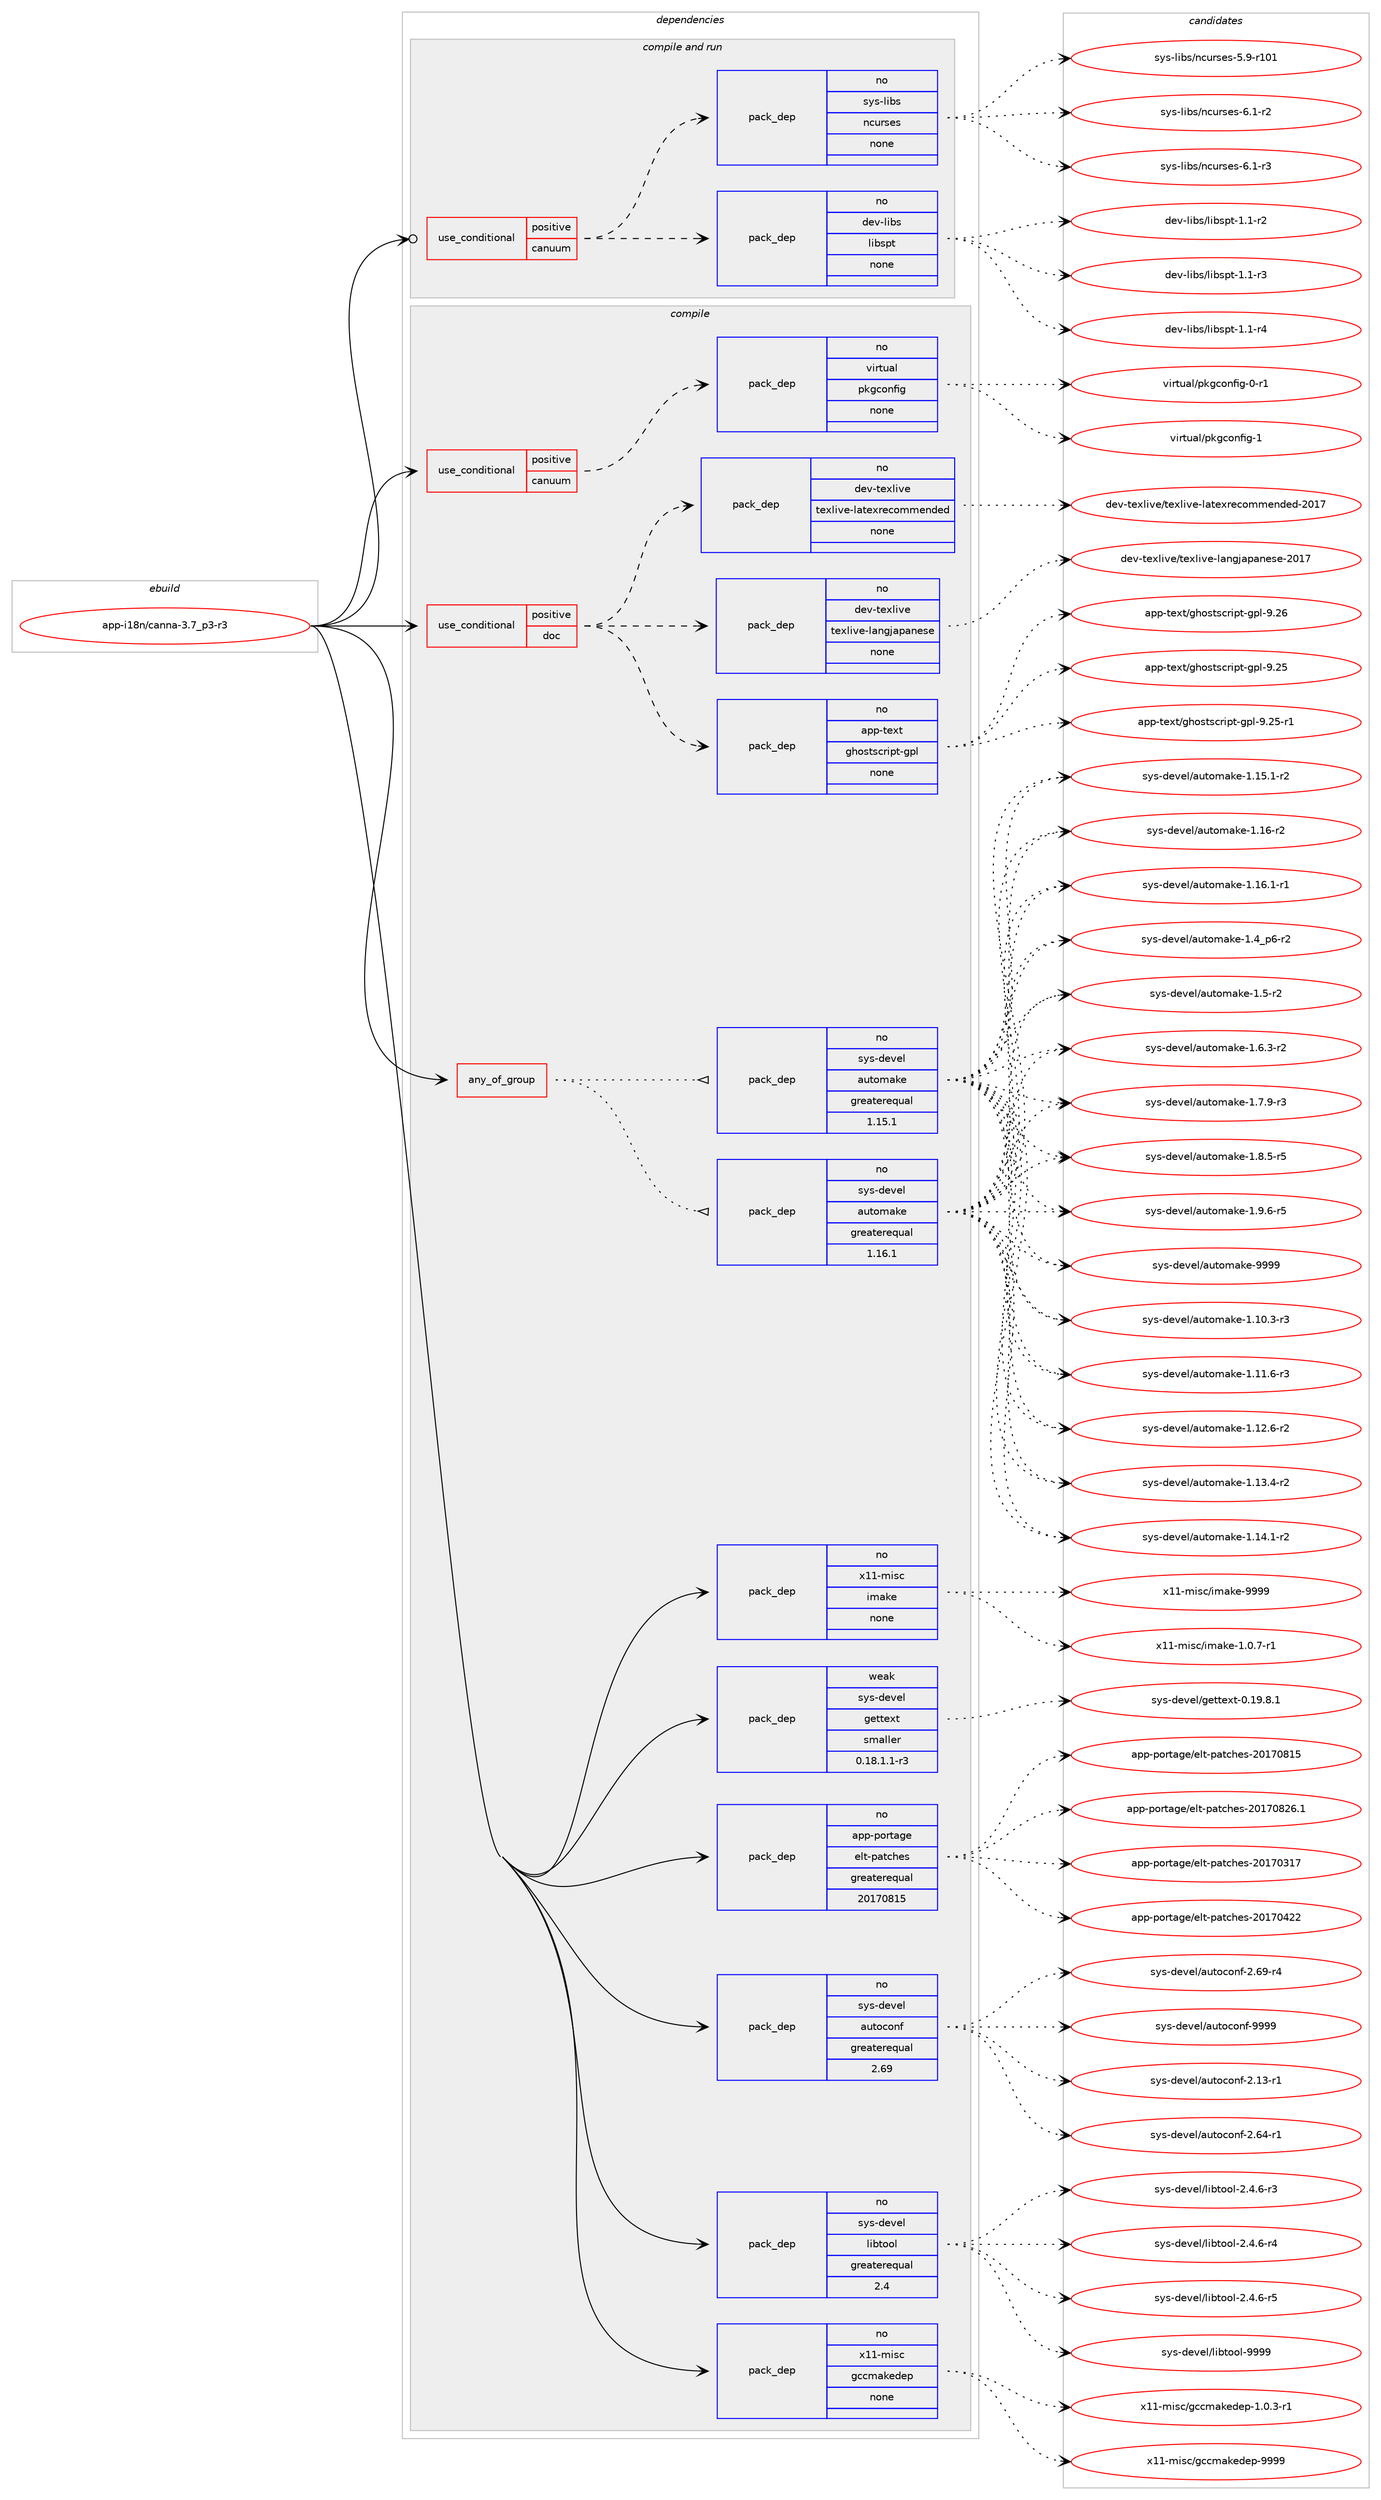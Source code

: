 digraph prolog {

# *************
# Graph options
# *************

newrank=true;
concentrate=true;
compound=true;
graph [rankdir=LR,fontname=Helvetica,fontsize=10,ranksep=1.5];#, ranksep=2.5, nodesep=0.2];
edge  [arrowhead=vee];
node  [fontname=Helvetica,fontsize=10];

# **********
# The ebuild
# **********

subgraph cluster_leftcol {
color=gray;
rank=same;
label=<<i>ebuild</i>>;
id [label="app-i18n/canna-3.7_p3-r3", color=red, width=4, href="../app-i18n/canna-3.7_p3-r3.svg"];
}

# ****************
# The dependencies
# ****************

subgraph cluster_midcol {
color=gray;
label=<<i>dependencies</i>>;
subgraph cluster_compile {
fillcolor="#eeeeee";
style=filled;
label=<<i>compile</i>>;
subgraph any19555 {
dependency1294339 [label=<<TABLE BORDER="0" CELLBORDER="1" CELLSPACING="0" CELLPADDING="4"><TR><TD CELLPADDING="10">any_of_group</TD></TR></TABLE>>, shape=none, color=red];subgraph pack921784 {
dependency1294340 [label=<<TABLE BORDER="0" CELLBORDER="1" CELLSPACING="0" CELLPADDING="4" WIDTH="220"><TR><TD ROWSPAN="6" CELLPADDING="30">pack_dep</TD></TR><TR><TD WIDTH="110">no</TD></TR><TR><TD>sys-devel</TD></TR><TR><TD>automake</TD></TR><TR><TD>greaterequal</TD></TR><TR><TD>1.16.1</TD></TR></TABLE>>, shape=none, color=blue];
}
dependency1294339:e -> dependency1294340:w [weight=20,style="dotted",arrowhead="oinv"];
subgraph pack921785 {
dependency1294341 [label=<<TABLE BORDER="0" CELLBORDER="1" CELLSPACING="0" CELLPADDING="4" WIDTH="220"><TR><TD ROWSPAN="6" CELLPADDING="30">pack_dep</TD></TR><TR><TD WIDTH="110">no</TD></TR><TR><TD>sys-devel</TD></TR><TR><TD>automake</TD></TR><TR><TD>greaterequal</TD></TR><TR><TD>1.15.1</TD></TR></TABLE>>, shape=none, color=blue];
}
dependency1294339:e -> dependency1294341:w [weight=20,style="dotted",arrowhead="oinv"];
}
id:e -> dependency1294339:w [weight=20,style="solid",arrowhead="vee"];
subgraph cond352462 {
dependency1294342 [label=<<TABLE BORDER="0" CELLBORDER="1" CELLSPACING="0" CELLPADDING="4"><TR><TD ROWSPAN="3" CELLPADDING="10">use_conditional</TD></TR><TR><TD>positive</TD></TR><TR><TD>canuum</TD></TR></TABLE>>, shape=none, color=red];
subgraph pack921786 {
dependency1294343 [label=<<TABLE BORDER="0" CELLBORDER="1" CELLSPACING="0" CELLPADDING="4" WIDTH="220"><TR><TD ROWSPAN="6" CELLPADDING="30">pack_dep</TD></TR><TR><TD WIDTH="110">no</TD></TR><TR><TD>virtual</TD></TR><TR><TD>pkgconfig</TD></TR><TR><TD>none</TD></TR><TR><TD></TD></TR></TABLE>>, shape=none, color=blue];
}
dependency1294342:e -> dependency1294343:w [weight=20,style="dashed",arrowhead="vee"];
}
id:e -> dependency1294342:w [weight=20,style="solid",arrowhead="vee"];
subgraph cond352463 {
dependency1294344 [label=<<TABLE BORDER="0" CELLBORDER="1" CELLSPACING="0" CELLPADDING="4"><TR><TD ROWSPAN="3" CELLPADDING="10">use_conditional</TD></TR><TR><TD>positive</TD></TR><TR><TD>doc</TD></TR></TABLE>>, shape=none, color=red];
subgraph pack921787 {
dependency1294345 [label=<<TABLE BORDER="0" CELLBORDER="1" CELLSPACING="0" CELLPADDING="4" WIDTH="220"><TR><TD ROWSPAN="6" CELLPADDING="30">pack_dep</TD></TR><TR><TD WIDTH="110">no</TD></TR><TR><TD>app-text</TD></TR><TR><TD>ghostscript-gpl</TD></TR><TR><TD>none</TD></TR><TR><TD></TD></TR></TABLE>>, shape=none, color=blue];
}
dependency1294344:e -> dependency1294345:w [weight=20,style="dashed",arrowhead="vee"];
subgraph pack921788 {
dependency1294346 [label=<<TABLE BORDER="0" CELLBORDER="1" CELLSPACING="0" CELLPADDING="4" WIDTH="220"><TR><TD ROWSPAN="6" CELLPADDING="30">pack_dep</TD></TR><TR><TD WIDTH="110">no</TD></TR><TR><TD>dev-texlive</TD></TR><TR><TD>texlive-langjapanese</TD></TR><TR><TD>none</TD></TR><TR><TD></TD></TR></TABLE>>, shape=none, color=blue];
}
dependency1294344:e -> dependency1294346:w [weight=20,style="dashed",arrowhead="vee"];
subgraph pack921789 {
dependency1294347 [label=<<TABLE BORDER="0" CELLBORDER="1" CELLSPACING="0" CELLPADDING="4" WIDTH="220"><TR><TD ROWSPAN="6" CELLPADDING="30">pack_dep</TD></TR><TR><TD WIDTH="110">no</TD></TR><TR><TD>dev-texlive</TD></TR><TR><TD>texlive-latexrecommended</TD></TR><TR><TD>none</TD></TR><TR><TD></TD></TR></TABLE>>, shape=none, color=blue];
}
dependency1294344:e -> dependency1294347:w [weight=20,style="dashed",arrowhead="vee"];
}
id:e -> dependency1294344:w [weight=20,style="solid",arrowhead="vee"];
subgraph pack921790 {
dependency1294348 [label=<<TABLE BORDER="0" CELLBORDER="1" CELLSPACING="0" CELLPADDING="4" WIDTH="220"><TR><TD ROWSPAN="6" CELLPADDING="30">pack_dep</TD></TR><TR><TD WIDTH="110">no</TD></TR><TR><TD>app-portage</TD></TR><TR><TD>elt-patches</TD></TR><TR><TD>greaterequal</TD></TR><TR><TD>20170815</TD></TR></TABLE>>, shape=none, color=blue];
}
id:e -> dependency1294348:w [weight=20,style="solid",arrowhead="vee"];
subgraph pack921791 {
dependency1294349 [label=<<TABLE BORDER="0" CELLBORDER="1" CELLSPACING="0" CELLPADDING="4" WIDTH="220"><TR><TD ROWSPAN="6" CELLPADDING="30">pack_dep</TD></TR><TR><TD WIDTH="110">no</TD></TR><TR><TD>sys-devel</TD></TR><TR><TD>autoconf</TD></TR><TR><TD>greaterequal</TD></TR><TR><TD>2.69</TD></TR></TABLE>>, shape=none, color=blue];
}
id:e -> dependency1294349:w [weight=20,style="solid",arrowhead="vee"];
subgraph pack921792 {
dependency1294350 [label=<<TABLE BORDER="0" CELLBORDER="1" CELLSPACING="0" CELLPADDING="4" WIDTH="220"><TR><TD ROWSPAN="6" CELLPADDING="30">pack_dep</TD></TR><TR><TD WIDTH="110">no</TD></TR><TR><TD>sys-devel</TD></TR><TR><TD>libtool</TD></TR><TR><TD>greaterequal</TD></TR><TR><TD>2.4</TD></TR></TABLE>>, shape=none, color=blue];
}
id:e -> dependency1294350:w [weight=20,style="solid",arrowhead="vee"];
subgraph pack921793 {
dependency1294351 [label=<<TABLE BORDER="0" CELLBORDER="1" CELLSPACING="0" CELLPADDING="4" WIDTH="220"><TR><TD ROWSPAN="6" CELLPADDING="30">pack_dep</TD></TR><TR><TD WIDTH="110">no</TD></TR><TR><TD>x11-misc</TD></TR><TR><TD>gccmakedep</TD></TR><TR><TD>none</TD></TR><TR><TD></TD></TR></TABLE>>, shape=none, color=blue];
}
id:e -> dependency1294351:w [weight=20,style="solid",arrowhead="vee"];
subgraph pack921794 {
dependency1294352 [label=<<TABLE BORDER="0" CELLBORDER="1" CELLSPACING="0" CELLPADDING="4" WIDTH="220"><TR><TD ROWSPAN="6" CELLPADDING="30">pack_dep</TD></TR><TR><TD WIDTH="110">no</TD></TR><TR><TD>x11-misc</TD></TR><TR><TD>imake</TD></TR><TR><TD>none</TD></TR><TR><TD></TD></TR></TABLE>>, shape=none, color=blue];
}
id:e -> dependency1294352:w [weight=20,style="solid",arrowhead="vee"];
subgraph pack921795 {
dependency1294353 [label=<<TABLE BORDER="0" CELLBORDER="1" CELLSPACING="0" CELLPADDING="4" WIDTH="220"><TR><TD ROWSPAN="6" CELLPADDING="30">pack_dep</TD></TR><TR><TD WIDTH="110">weak</TD></TR><TR><TD>sys-devel</TD></TR><TR><TD>gettext</TD></TR><TR><TD>smaller</TD></TR><TR><TD>0.18.1.1-r3</TD></TR></TABLE>>, shape=none, color=blue];
}
id:e -> dependency1294353:w [weight=20,style="solid",arrowhead="vee"];
}
subgraph cluster_compileandrun {
fillcolor="#eeeeee";
style=filled;
label=<<i>compile and run</i>>;
subgraph cond352464 {
dependency1294354 [label=<<TABLE BORDER="0" CELLBORDER="1" CELLSPACING="0" CELLPADDING="4"><TR><TD ROWSPAN="3" CELLPADDING="10">use_conditional</TD></TR><TR><TD>positive</TD></TR><TR><TD>canuum</TD></TR></TABLE>>, shape=none, color=red];
subgraph pack921796 {
dependency1294355 [label=<<TABLE BORDER="0" CELLBORDER="1" CELLSPACING="0" CELLPADDING="4" WIDTH="220"><TR><TD ROWSPAN="6" CELLPADDING="30">pack_dep</TD></TR><TR><TD WIDTH="110">no</TD></TR><TR><TD>dev-libs</TD></TR><TR><TD>libspt</TD></TR><TR><TD>none</TD></TR><TR><TD></TD></TR></TABLE>>, shape=none, color=blue];
}
dependency1294354:e -> dependency1294355:w [weight=20,style="dashed",arrowhead="vee"];
subgraph pack921797 {
dependency1294356 [label=<<TABLE BORDER="0" CELLBORDER="1" CELLSPACING="0" CELLPADDING="4" WIDTH="220"><TR><TD ROWSPAN="6" CELLPADDING="30">pack_dep</TD></TR><TR><TD WIDTH="110">no</TD></TR><TR><TD>sys-libs</TD></TR><TR><TD>ncurses</TD></TR><TR><TD>none</TD></TR><TR><TD></TD></TR></TABLE>>, shape=none, color=blue];
}
dependency1294354:e -> dependency1294356:w [weight=20,style="dashed",arrowhead="vee"];
}
id:e -> dependency1294354:w [weight=20,style="solid",arrowhead="odotvee"];
}
subgraph cluster_run {
fillcolor="#eeeeee";
style=filled;
label=<<i>run</i>>;
}
}

# **************
# The candidates
# **************

subgraph cluster_choices {
rank=same;
color=gray;
label=<<i>candidates</i>>;

subgraph choice921784 {
color=black;
nodesep=1;
choice11512111545100101118101108479711711611110997107101454946494846514511451 [label="sys-devel/automake-1.10.3-r3", color=red, width=4,href="../sys-devel/automake-1.10.3-r3.svg"];
choice11512111545100101118101108479711711611110997107101454946494946544511451 [label="sys-devel/automake-1.11.6-r3", color=red, width=4,href="../sys-devel/automake-1.11.6-r3.svg"];
choice11512111545100101118101108479711711611110997107101454946495046544511450 [label="sys-devel/automake-1.12.6-r2", color=red, width=4,href="../sys-devel/automake-1.12.6-r2.svg"];
choice11512111545100101118101108479711711611110997107101454946495146524511450 [label="sys-devel/automake-1.13.4-r2", color=red, width=4,href="../sys-devel/automake-1.13.4-r2.svg"];
choice11512111545100101118101108479711711611110997107101454946495246494511450 [label="sys-devel/automake-1.14.1-r2", color=red, width=4,href="../sys-devel/automake-1.14.1-r2.svg"];
choice11512111545100101118101108479711711611110997107101454946495346494511450 [label="sys-devel/automake-1.15.1-r2", color=red, width=4,href="../sys-devel/automake-1.15.1-r2.svg"];
choice1151211154510010111810110847971171161111099710710145494649544511450 [label="sys-devel/automake-1.16-r2", color=red, width=4,href="../sys-devel/automake-1.16-r2.svg"];
choice11512111545100101118101108479711711611110997107101454946495446494511449 [label="sys-devel/automake-1.16.1-r1", color=red, width=4,href="../sys-devel/automake-1.16.1-r1.svg"];
choice115121115451001011181011084797117116111109971071014549465295112544511450 [label="sys-devel/automake-1.4_p6-r2", color=red, width=4,href="../sys-devel/automake-1.4_p6-r2.svg"];
choice11512111545100101118101108479711711611110997107101454946534511450 [label="sys-devel/automake-1.5-r2", color=red, width=4,href="../sys-devel/automake-1.5-r2.svg"];
choice115121115451001011181011084797117116111109971071014549465446514511450 [label="sys-devel/automake-1.6.3-r2", color=red, width=4,href="../sys-devel/automake-1.6.3-r2.svg"];
choice115121115451001011181011084797117116111109971071014549465546574511451 [label="sys-devel/automake-1.7.9-r3", color=red, width=4,href="../sys-devel/automake-1.7.9-r3.svg"];
choice115121115451001011181011084797117116111109971071014549465646534511453 [label="sys-devel/automake-1.8.5-r5", color=red, width=4,href="../sys-devel/automake-1.8.5-r5.svg"];
choice115121115451001011181011084797117116111109971071014549465746544511453 [label="sys-devel/automake-1.9.6-r5", color=red, width=4,href="../sys-devel/automake-1.9.6-r5.svg"];
choice115121115451001011181011084797117116111109971071014557575757 [label="sys-devel/automake-9999", color=red, width=4,href="../sys-devel/automake-9999.svg"];
dependency1294340:e -> choice11512111545100101118101108479711711611110997107101454946494846514511451:w [style=dotted,weight="100"];
dependency1294340:e -> choice11512111545100101118101108479711711611110997107101454946494946544511451:w [style=dotted,weight="100"];
dependency1294340:e -> choice11512111545100101118101108479711711611110997107101454946495046544511450:w [style=dotted,weight="100"];
dependency1294340:e -> choice11512111545100101118101108479711711611110997107101454946495146524511450:w [style=dotted,weight="100"];
dependency1294340:e -> choice11512111545100101118101108479711711611110997107101454946495246494511450:w [style=dotted,weight="100"];
dependency1294340:e -> choice11512111545100101118101108479711711611110997107101454946495346494511450:w [style=dotted,weight="100"];
dependency1294340:e -> choice1151211154510010111810110847971171161111099710710145494649544511450:w [style=dotted,weight="100"];
dependency1294340:e -> choice11512111545100101118101108479711711611110997107101454946495446494511449:w [style=dotted,weight="100"];
dependency1294340:e -> choice115121115451001011181011084797117116111109971071014549465295112544511450:w [style=dotted,weight="100"];
dependency1294340:e -> choice11512111545100101118101108479711711611110997107101454946534511450:w [style=dotted,weight="100"];
dependency1294340:e -> choice115121115451001011181011084797117116111109971071014549465446514511450:w [style=dotted,weight="100"];
dependency1294340:e -> choice115121115451001011181011084797117116111109971071014549465546574511451:w [style=dotted,weight="100"];
dependency1294340:e -> choice115121115451001011181011084797117116111109971071014549465646534511453:w [style=dotted,weight="100"];
dependency1294340:e -> choice115121115451001011181011084797117116111109971071014549465746544511453:w [style=dotted,weight="100"];
dependency1294340:e -> choice115121115451001011181011084797117116111109971071014557575757:w [style=dotted,weight="100"];
}
subgraph choice921785 {
color=black;
nodesep=1;
choice11512111545100101118101108479711711611110997107101454946494846514511451 [label="sys-devel/automake-1.10.3-r3", color=red, width=4,href="../sys-devel/automake-1.10.3-r3.svg"];
choice11512111545100101118101108479711711611110997107101454946494946544511451 [label="sys-devel/automake-1.11.6-r3", color=red, width=4,href="../sys-devel/automake-1.11.6-r3.svg"];
choice11512111545100101118101108479711711611110997107101454946495046544511450 [label="sys-devel/automake-1.12.6-r2", color=red, width=4,href="../sys-devel/automake-1.12.6-r2.svg"];
choice11512111545100101118101108479711711611110997107101454946495146524511450 [label="sys-devel/automake-1.13.4-r2", color=red, width=4,href="../sys-devel/automake-1.13.4-r2.svg"];
choice11512111545100101118101108479711711611110997107101454946495246494511450 [label="sys-devel/automake-1.14.1-r2", color=red, width=4,href="../sys-devel/automake-1.14.1-r2.svg"];
choice11512111545100101118101108479711711611110997107101454946495346494511450 [label="sys-devel/automake-1.15.1-r2", color=red, width=4,href="../sys-devel/automake-1.15.1-r2.svg"];
choice1151211154510010111810110847971171161111099710710145494649544511450 [label="sys-devel/automake-1.16-r2", color=red, width=4,href="../sys-devel/automake-1.16-r2.svg"];
choice11512111545100101118101108479711711611110997107101454946495446494511449 [label="sys-devel/automake-1.16.1-r1", color=red, width=4,href="../sys-devel/automake-1.16.1-r1.svg"];
choice115121115451001011181011084797117116111109971071014549465295112544511450 [label="sys-devel/automake-1.4_p6-r2", color=red, width=4,href="../sys-devel/automake-1.4_p6-r2.svg"];
choice11512111545100101118101108479711711611110997107101454946534511450 [label="sys-devel/automake-1.5-r2", color=red, width=4,href="../sys-devel/automake-1.5-r2.svg"];
choice115121115451001011181011084797117116111109971071014549465446514511450 [label="sys-devel/automake-1.6.3-r2", color=red, width=4,href="../sys-devel/automake-1.6.3-r2.svg"];
choice115121115451001011181011084797117116111109971071014549465546574511451 [label="sys-devel/automake-1.7.9-r3", color=red, width=4,href="../sys-devel/automake-1.7.9-r3.svg"];
choice115121115451001011181011084797117116111109971071014549465646534511453 [label="sys-devel/automake-1.8.5-r5", color=red, width=4,href="../sys-devel/automake-1.8.5-r5.svg"];
choice115121115451001011181011084797117116111109971071014549465746544511453 [label="sys-devel/automake-1.9.6-r5", color=red, width=4,href="../sys-devel/automake-1.9.6-r5.svg"];
choice115121115451001011181011084797117116111109971071014557575757 [label="sys-devel/automake-9999", color=red, width=4,href="../sys-devel/automake-9999.svg"];
dependency1294341:e -> choice11512111545100101118101108479711711611110997107101454946494846514511451:w [style=dotted,weight="100"];
dependency1294341:e -> choice11512111545100101118101108479711711611110997107101454946494946544511451:w [style=dotted,weight="100"];
dependency1294341:e -> choice11512111545100101118101108479711711611110997107101454946495046544511450:w [style=dotted,weight="100"];
dependency1294341:e -> choice11512111545100101118101108479711711611110997107101454946495146524511450:w [style=dotted,weight="100"];
dependency1294341:e -> choice11512111545100101118101108479711711611110997107101454946495246494511450:w [style=dotted,weight="100"];
dependency1294341:e -> choice11512111545100101118101108479711711611110997107101454946495346494511450:w [style=dotted,weight="100"];
dependency1294341:e -> choice1151211154510010111810110847971171161111099710710145494649544511450:w [style=dotted,weight="100"];
dependency1294341:e -> choice11512111545100101118101108479711711611110997107101454946495446494511449:w [style=dotted,weight="100"];
dependency1294341:e -> choice115121115451001011181011084797117116111109971071014549465295112544511450:w [style=dotted,weight="100"];
dependency1294341:e -> choice11512111545100101118101108479711711611110997107101454946534511450:w [style=dotted,weight="100"];
dependency1294341:e -> choice115121115451001011181011084797117116111109971071014549465446514511450:w [style=dotted,weight="100"];
dependency1294341:e -> choice115121115451001011181011084797117116111109971071014549465546574511451:w [style=dotted,weight="100"];
dependency1294341:e -> choice115121115451001011181011084797117116111109971071014549465646534511453:w [style=dotted,weight="100"];
dependency1294341:e -> choice115121115451001011181011084797117116111109971071014549465746544511453:w [style=dotted,weight="100"];
dependency1294341:e -> choice115121115451001011181011084797117116111109971071014557575757:w [style=dotted,weight="100"];
}
subgraph choice921786 {
color=black;
nodesep=1;
choice11810511411611797108471121071039911111010210510345484511449 [label="virtual/pkgconfig-0-r1", color=red, width=4,href="../virtual/pkgconfig-0-r1.svg"];
choice1181051141161179710847112107103991111101021051034549 [label="virtual/pkgconfig-1", color=red, width=4,href="../virtual/pkgconfig-1.svg"];
dependency1294343:e -> choice11810511411611797108471121071039911111010210510345484511449:w [style=dotted,weight="100"];
dependency1294343:e -> choice1181051141161179710847112107103991111101021051034549:w [style=dotted,weight="100"];
}
subgraph choice921787 {
color=black;
nodesep=1;
choice97112112451161011201164710310411111511611599114105112116451031121084557465053 [label="app-text/ghostscript-gpl-9.25", color=red, width=4,href="../app-text/ghostscript-gpl-9.25.svg"];
choice971121124511610112011647103104111115116115991141051121164510311210845574650534511449 [label="app-text/ghostscript-gpl-9.25-r1", color=red, width=4,href="../app-text/ghostscript-gpl-9.25-r1.svg"];
choice97112112451161011201164710310411111511611599114105112116451031121084557465054 [label="app-text/ghostscript-gpl-9.26", color=red, width=4,href="../app-text/ghostscript-gpl-9.26.svg"];
dependency1294345:e -> choice97112112451161011201164710310411111511611599114105112116451031121084557465053:w [style=dotted,weight="100"];
dependency1294345:e -> choice971121124511610112011647103104111115116115991141051121164510311210845574650534511449:w [style=dotted,weight="100"];
dependency1294345:e -> choice97112112451161011201164710310411111511611599114105112116451031121084557465054:w [style=dotted,weight="100"];
}
subgraph choice921788 {
color=black;
nodesep=1;
choice1001011184511610112010810511810147116101120108105118101451089711010310697112971101011151014550484955 [label="dev-texlive/texlive-langjapanese-2017", color=red, width=4,href="../dev-texlive/texlive-langjapanese-2017.svg"];
dependency1294346:e -> choice1001011184511610112010810511810147116101120108105118101451089711010310697112971101011151014550484955:w [style=dotted,weight="100"];
}
subgraph choice921789 {
color=black;
nodesep=1;
choice10010111845116101120108105118101471161011201081051181014510897116101120114101991111091091011101001011004550484955 [label="dev-texlive/texlive-latexrecommended-2017", color=red, width=4,href="../dev-texlive/texlive-latexrecommended-2017.svg"];
dependency1294347:e -> choice10010111845116101120108105118101471161011201081051181014510897116101120114101991111091091011101001011004550484955:w [style=dotted,weight="100"];
}
subgraph choice921790 {
color=black;
nodesep=1;
choice97112112451121111141169710310147101108116451129711699104101115455048495548514955 [label="app-portage/elt-patches-20170317", color=red, width=4,href="../app-portage/elt-patches-20170317.svg"];
choice97112112451121111141169710310147101108116451129711699104101115455048495548525050 [label="app-portage/elt-patches-20170422", color=red, width=4,href="../app-portage/elt-patches-20170422.svg"];
choice97112112451121111141169710310147101108116451129711699104101115455048495548564953 [label="app-portage/elt-patches-20170815", color=red, width=4,href="../app-portage/elt-patches-20170815.svg"];
choice971121124511211111411697103101471011081164511297116991041011154550484955485650544649 [label="app-portage/elt-patches-20170826.1", color=red, width=4,href="../app-portage/elt-patches-20170826.1.svg"];
dependency1294348:e -> choice97112112451121111141169710310147101108116451129711699104101115455048495548514955:w [style=dotted,weight="100"];
dependency1294348:e -> choice97112112451121111141169710310147101108116451129711699104101115455048495548525050:w [style=dotted,weight="100"];
dependency1294348:e -> choice97112112451121111141169710310147101108116451129711699104101115455048495548564953:w [style=dotted,weight="100"];
dependency1294348:e -> choice971121124511211111411697103101471011081164511297116991041011154550484955485650544649:w [style=dotted,weight="100"];
}
subgraph choice921791 {
color=black;
nodesep=1;
choice1151211154510010111810110847971171161119911111010245504649514511449 [label="sys-devel/autoconf-2.13-r1", color=red, width=4,href="../sys-devel/autoconf-2.13-r1.svg"];
choice1151211154510010111810110847971171161119911111010245504654524511449 [label="sys-devel/autoconf-2.64-r1", color=red, width=4,href="../sys-devel/autoconf-2.64-r1.svg"];
choice1151211154510010111810110847971171161119911111010245504654574511452 [label="sys-devel/autoconf-2.69-r4", color=red, width=4,href="../sys-devel/autoconf-2.69-r4.svg"];
choice115121115451001011181011084797117116111991111101024557575757 [label="sys-devel/autoconf-9999", color=red, width=4,href="../sys-devel/autoconf-9999.svg"];
dependency1294349:e -> choice1151211154510010111810110847971171161119911111010245504649514511449:w [style=dotted,weight="100"];
dependency1294349:e -> choice1151211154510010111810110847971171161119911111010245504654524511449:w [style=dotted,weight="100"];
dependency1294349:e -> choice1151211154510010111810110847971171161119911111010245504654574511452:w [style=dotted,weight="100"];
dependency1294349:e -> choice115121115451001011181011084797117116111991111101024557575757:w [style=dotted,weight="100"];
}
subgraph choice921792 {
color=black;
nodesep=1;
choice1151211154510010111810110847108105981161111111084550465246544511451 [label="sys-devel/libtool-2.4.6-r3", color=red, width=4,href="../sys-devel/libtool-2.4.6-r3.svg"];
choice1151211154510010111810110847108105981161111111084550465246544511452 [label="sys-devel/libtool-2.4.6-r4", color=red, width=4,href="../sys-devel/libtool-2.4.6-r4.svg"];
choice1151211154510010111810110847108105981161111111084550465246544511453 [label="sys-devel/libtool-2.4.6-r5", color=red, width=4,href="../sys-devel/libtool-2.4.6-r5.svg"];
choice1151211154510010111810110847108105981161111111084557575757 [label="sys-devel/libtool-9999", color=red, width=4,href="../sys-devel/libtool-9999.svg"];
dependency1294350:e -> choice1151211154510010111810110847108105981161111111084550465246544511451:w [style=dotted,weight="100"];
dependency1294350:e -> choice1151211154510010111810110847108105981161111111084550465246544511452:w [style=dotted,weight="100"];
dependency1294350:e -> choice1151211154510010111810110847108105981161111111084550465246544511453:w [style=dotted,weight="100"];
dependency1294350:e -> choice1151211154510010111810110847108105981161111111084557575757:w [style=dotted,weight="100"];
}
subgraph choice921793 {
color=black;
nodesep=1;
choice12049494510910511599471039999109971071011001011124549464846514511449 [label="x11-misc/gccmakedep-1.0.3-r1", color=red, width=4,href="../x11-misc/gccmakedep-1.0.3-r1.svg"];
choice12049494510910511599471039999109971071011001011124557575757 [label="x11-misc/gccmakedep-9999", color=red, width=4,href="../x11-misc/gccmakedep-9999.svg"];
dependency1294351:e -> choice12049494510910511599471039999109971071011001011124549464846514511449:w [style=dotted,weight="100"];
dependency1294351:e -> choice12049494510910511599471039999109971071011001011124557575757:w [style=dotted,weight="100"];
}
subgraph choice921794 {
color=black;
nodesep=1;
choice1204949451091051159947105109971071014549464846554511449 [label="x11-misc/imake-1.0.7-r1", color=red, width=4,href="../x11-misc/imake-1.0.7-r1.svg"];
choice1204949451091051159947105109971071014557575757 [label="x11-misc/imake-9999", color=red, width=4,href="../x11-misc/imake-9999.svg"];
dependency1294352:e -> choice1204949451091051159947105109971071014549464846554511449:w [style=dotted,weight="100"];
dependency1294352:e -> choice1204949451091051159947105109971071014557575757:w [style=dotted,weight="100"];
}
subgraph choice921795 {
color=black;
nodesep=1;
choice1151211154510010111810110847103101116116101120116454846495746564649 [label="sys-devel/gettext-0.19.8.1", color=red, width=4,href="../sys-devel/gettext-0.19.8.1.svg"];
dependency1294353:e -> choice1151211154510010111810110847103101116116101120116454846495746564649:w [style=dotted,weight="100"];
}
subgraph choice921796 {
color=black;
nodesep=1;
choice10010111845108105981154710810598115112116454946494511450 [label="dev-libs/libspt-1.1-r2", color=red, width=4,href="../dev-libs/libspt-1.1-r2.svg"];
choice10010111845108105981154710810598115112116454946494511451 [label="dev-libs/libspt-1.1-r3", color=red, width=4,href="../dev-libs/libspt-1.1-r3.svg"];
choice10010111845108105981154710810598115112116454946494511452 [label="dev-libs/libspt-1.1-r4", color=red, width=4,href="../dev-libs/libspt-1.1-r4.svg"];
dependency1294355:e -> choice10010111845108105981154710810598115112116454946494511450:w [style=dotted,weight="100"];
dependency1294355:e -> choice10010111845108105981154710810598115112116454946494511451:w [style=dotted,weight="100"];
dependency1294355:e -> choice10010111845108105981154710810598115112116454946494511452:w [style=dotted,weight="100"];
}
subgraph choice921797 {
color=black;
nodesep=1;
choice115121115451081059811547110991171141151011154553465745114494849 [label="sys-libs/ncurses-5.9-r101", color=red, width=4,href="../sys-libs/ncurses-5.9-r101.svg"];
choice11512111545108105981154711099117114115101115455446494511450 [label="sys-libs/ncurses-6.1-r2", color=red, width=4,href="../sys-libs/ncurses-6.1-r2.svg"];
choice11512111545108105981154711099117114115101115455446494511451 [label="sys-libs/ncurses-6.1-r3", color=red, width=4,href="../sys-libs/ncurses-6.1-r3.svg"];
dependency1294356:e -> choice115121115451081059811547110991171141151011154553465745114494849:w [style=dotted,weight="100"];
dependency1294356:e -> choice11512111545108105981154711099117114115101115455446494511450:w [style=dotted,weight="100"];
dependency1294356:e -> choice11512111545108105981154711099117114115101115455446494511451:w [style=dotted,weight="100"];
}
}

}
